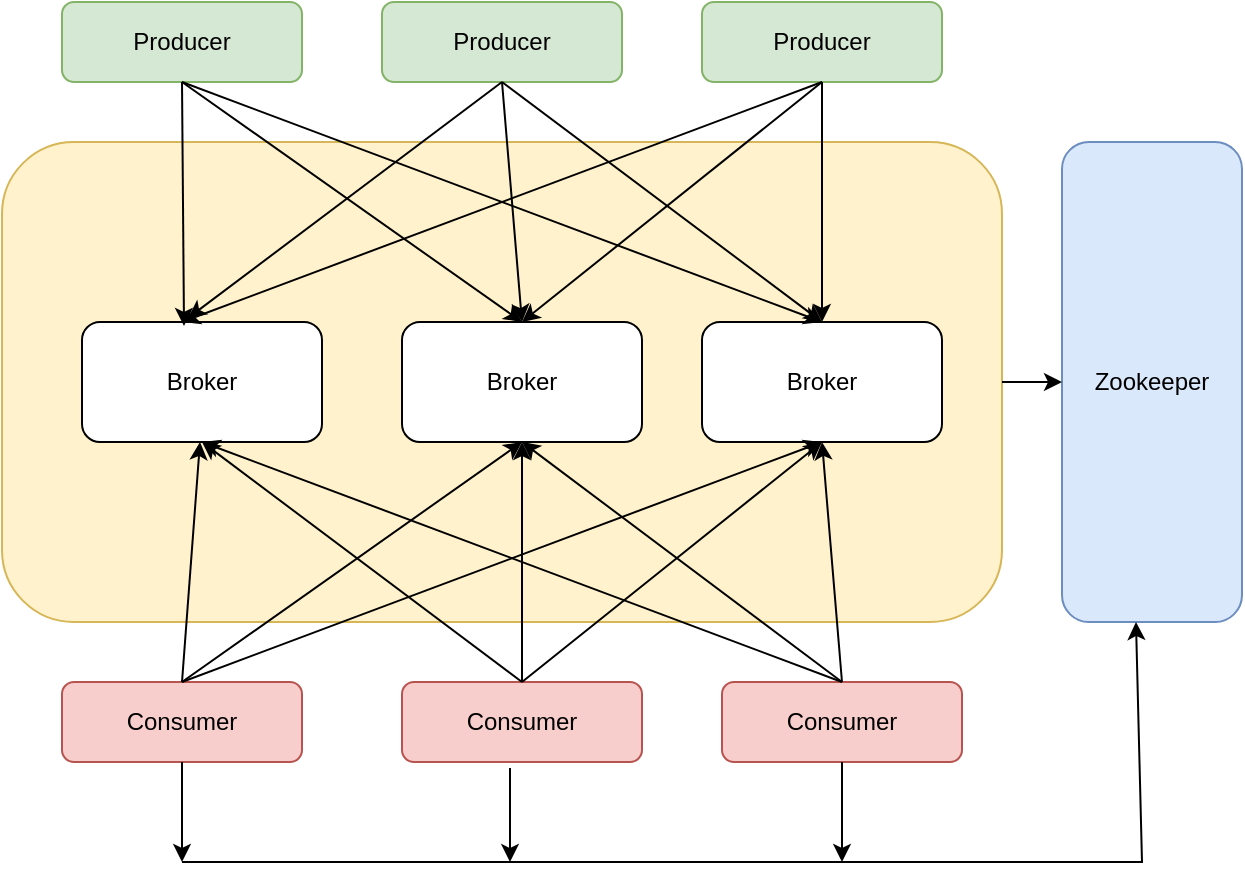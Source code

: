 <mxfile version="24.5.1" type="github">
  <diagram name="Page-1" id="822b0af5-4adb-64df-f703-e8dfc1f81529">
    <mxGraphModel dx="1434" dy="739" grid="1" gridSize="10" guides="1" tooltips="1" connect="1" arrows="1" fold="1" page="1" pageScale="1" pageWidth="1100" pageHeight="850" background="none" math="0" shadow="0">
      <root>
        <mxCell id="0" />
        <mxCell id="1" parent="0" />
        <mxCell id="7fBcpuEXWIQiRwTtEMo_-1" value="" style="rounded=1;whiteSpace=wrap;html=1;fillColor=#fff2cc;strokeColor=#d6b656;" vertex="1" parent="1">
          <mxGeometry x="280" y="240" width="500" height="240" as="geometry" />
        </mxCell>
        <mxCell id="7fBcpuEXWIQiRwTtEMo_-2" value="Broker" style="rounded=1;whiteSpace=wrap;html=1;" vertex="1" parent="1">
          <mxGeometry x="320" y="330" width="120" height="60" as="geometry" />
        </mxCell>
        <mxCell id="7fBcpuEXWIQiRwTtEMo_-3" value="Broker" style="rounded=1;whiteSpace=wrap;html=1;" vertex="1" parent="1">
          <mxGeometry x="480" y="330" width="120" height="60" as="geometry" />
        </mxCell>
        <mxCell id="7fBcpuEXWIQiRwTtEMo_-4" value="Broker" style="rounded=1;whiteSpace=wrap;html=1;" vertex="1" parent="1">
          <mxGeometry x="630" y="330" width="120" height="60" as="geometry" />
        </mxCell>
        <mxCell id="7fBcpuEXWIQiRwTtEMo_-5" value="Zookeeper" style="rounded=1;whiteSpace=wrap;html=1;fillColor=#dae8fc;strokeColor=#6c8ebf;" vertex="1" parent="1">
          <mxGeometry x="810" y="240" width="90" height="240" as="geometry" />
        </mxCell>
        <mxCell id="7fBcpuEXWIQiRwTtEMo_-6" value="Producer" style="rounded=1;whiteSpace=wrap;html=1;fillColor=#d5e8d4;strokeColor=#82b366;" vertex="1" parent="1">
          <mxGeometry x="310" y="170" width="120" height="40" as="geometry" />
        </mxCell>
        <mxCell id="7fBcpuEXWIQiRwTtEMo_-7" value="Producer" style="rounded=1;whiteSpace=wrap;html=1;fillColor=#d5e8d4;strokeColor=#82b366;" vertex="1" parent="1">
          <mxGeometry x="470" y="170" width="120" height="40" as="geometry" />
        </mxCell>
        <mxCell id="7fBcpuEXWIQiRwTtEMo_-8" value="Producer" style="rounded=1;whiteSpace=wrap;html=1;fillColor=#d5e8d4;strokeColor=#82b366;" vertex="1" parent="1">
          <mxGeometry x="630" y="170" width="120" height="40" as="geometry" />
        </mxCell>
        <mxCell id="7fBcpuEXWIQiRwTtEMo_-9" value="Consumer" style="rounded=1;whiteSpace=wrap;html=1;fillColor=#f8cecc;strokeColor=#b85450;" vertex="1" parent="1">
          <mxGeometry x="310" y="510" width="120" height="40" as="geometry" />
        </mxCell>
        <mxCell id="7fBcpuEXWIQiRwTtEMo_-10" value="Consumer" style="rounded=1;whiteSpace=wrap;html=1;fillColor=#f8cecc;strokeColor=#b85450;" vertex="1" parent="1">
          <mxGeometry x="480" y="510" width="120" height="40" as="geometry" />
        </mxCell>
        <mxCell id="7fBcpuEXWIQiRwTtEMo_-11" value="Consumer" style="rounded=1;whiteSpace=wrap;html=1;fillColor=#f8cecc;strokeColor=#b85450;" vertex="1" parent="1">
          <mxGeometry x="640" y="510" width="120" height="40" as="geometry" />
        </mxCell>
        <mxCell id="7fBcpuEXWIQiRwTtEMo_-12" value="" style="endArrow=classic;html=1;rounded=0;exitX=0.5;exitY=1;exitDx=0;exitDy=0;entryX=0.425;entryY=0.033;entryDx=0;entryDy=0;entryPerimeter=0;" edge="1" parent="1" source="7fBcpuEXWIQiRwTtEMo_-6" target="7fBcpuEXWIQiRwTtEMo_-2">
          <mxGeometry width="50" height="50" relative="1" as="geometry">
            <mxPoint x="530" y="330" as="sourcePoint" />
            <mxPoint x="580" y="280" as="targetPoint" />
          </mxGeometry>
        </mxCell>
        <mxCell id="7fBcpuEXWIQiRwTtEMo_-13" value="" style="endArrow=classic;html=1;rounded=0;exitX=0.5;exitY=1;exitDx=0;exitDy=0;entryX=0.5;entryY=0;entryDx=0;entryDy=0;" edge="1" parent="1" source="7fBcpuEXWIQiRwTtEMo_-6" target="7fBcpuEXWIQiRwTtEMo_-3">
          <mxGeometry width="50" height="50" relative="1" as="geometry">
            <mxPoint x="380" y="220" as="sourcePoint" />
            <mxPoint x="381" y="342" as="targetPoint" />
          </mxGeometry>
        </mxCell>
        <mxCell id="7fBcpuEXWIQiRwTtEMo_-14" value="" style="endArrow=classic;html=1;rounded=0;exitX=0.5;exitY=1;exitDx=0;exitDy=0;entryX=0.5;entryY=0;entryDx=0;entryDy=0;" edge="1" parent="1" source="7fBcpuEXWIQiRwTtEMo_-6" target="7fBcpuEXWIQiRwTtEMo_-4">
          <mxGeometry width="50" height="50" relative="1" as="geometry">
            <mxPoint x="380" y="220" as="sourcePoint" />
            <mxPoint x="550" y="340" as="targetPoint" />
          </mxGeometry>
        </mxCell>
        <mxCell id="7fBcpuEXWIQiRwTtEMo_-15" value="" style="endArrow=classic;html=1;rounded=0;exitX=0.5;exitY=1;exitDx=0;exitDy=0;entryX=0.5;entryY=0;entryDx=0;entryDy=0;" edge="1" parent="1" source="7fBcpuEXWIQiRwTtEMo_-7" target="7fBcpuEXWIQiRwTtEMo_-3">
          <mxGeometry width="50" height="50" relative="1" as="geometry">
            <mxPoint x="390" y="230" as="sourcePoint" />
            <mxPoint x="560" y="350" as="targetPoint" />
          </mxGeometry>
        </mxCell>
        <mxCell id="7fBcpuEXWIQiRwTtEMo_-17" value="" style="endArrow=classic;html=1;rounded=0;exitX=0.5;exitY=1;exitDx=0;exitDy=0;" edge="1" parent="1" source="7fBcpuEXWIQiRwTtEMo_-7">
          <mxGeometry width="50" height="50" relative="1" as="geometry">
            <mxPoint x="540" y="220" as="sourcePoint" />
            <mxPoint x="690" y="330" as="targetPoint" />
          </mxGeometry>
        </mxCell>
        <mxCell id="7fBcpuEXWIQiRwTtEMo_-18" value="" style="endArrow=classic;html=1;rounded=0;exitX=0.5;exitY=1;exitDx=0;exitDy=0;entryX=0.442;entryY=-0.033;entryDx=0;entryDy=0;entryPerimeter=0;" edge="1" parent="1" source="7fBcpuEXWIQiRwTtEMo_-7" target="7fBcpuEXWIQiRwTtEMo_-2">
          <mxGeometry width="50" height="50" relative="1" as="geometry">
            <mxPoint x="540" y="220" as="sourcePoint" />
            <mxPoint x="700" y="340" as="targetPoint" />
          </mxGeometry>
        </mxCell>
        <mxCell id="7fBcpuEXWIQiRwTtEMo_-19" value="" style="endArrow=classic;html=1;rounded=0;exitX=0.5;exitY=1;exitDx=0;exitDy=0;entryX=0.5;entryY=0;entryDx=0;entryDy=0;" edge="1" parent="1" source="7fBcpuEXWIQiRwTtEMo_-8" target="7fBcpuEXWIQiRwTtEMo_-4">
          <mxGeometry width="50" height="50" relative="1" as="geometry">
            <mxPoint x="540" y="220" as="sourcePoint" />
            <mxPoint x="700" y="340" as="targetPoint" />
          </mxGeometry>
        </mxCell>
        <mxCell id="7fBcpuEXWIQiRwTtEMo_-20" value="" style="endArrow=classic;html=1;rounded=0;exitX=0.5;exitY=1;exitDx=0;exitDy=0;entryX=0.5;entryY=0;entryDx=0;entryDy=0;" edge="1" parent="1" source="7fBcpuEXWIQiRwTtEMo_-8" target="7fBcpuEXWIQiRwTtEMo_-3">
          <mxGeometry width="50" height="50" relative="1" as="geometry">
            <mxPoint x="700" y="220" as="sourcePoint" />
            <mxPoint x="700" y="340" as="targetPoint" />
          </mxGeometry>
        </mxCell>
        <mxCell id="7fBcpuEXWIQiRwTtEMo_-21" value="" style="endArrow=classic;html=1;rounded=0;exitX=0.5;exitY=1;exitDx=0;exitDy=0;" edge="1" parent="1" source="7fBcpuEXWIQiRwTtEMo_-8">
          <mxGeometry width="50" height="50" relative="1" as="geometry">
            <mxPoint x="700" y="220" as="sourcePoint" />
            <mxPoint x="370" y="330" as="targetPoint" />
          </mxGeometry>
        </mxCell>
        <mxCell id="7fBcpuEXWIQiRwTtEMo_-23" value="" style="endArrow=classic;html=1;rounded=0;exitX=0.5;exitY=0;exitDx=0;exitDy=0;" edge="1" parent="1" source="7fBcpuEXWIQiRwTtEMo_-9">
          <mxGeometry width="50" height="50" relative="1" as="geometry">
            <mxPoint x="380" y="220" as="sourcePoint" />
            <mxPoint x="379" y="390" as="targetPoint" />
          </mxGeometry>
        </mxCell>
        <mxCell id="7fBcpuEXWIQiRwTtEMo_-24" value="" style="endArrow=classic;html=1;rounded=0;exitX=0.5;exitY=0;exitDx=0;exitDy=0;entryX=0.5;entryY=1;entryDx=0;entryDy=0;" edge="1" parent="1" source="7fBcpuEXWIQiRwTtEMo_-9" target="7fBcpuEXWIQiRwTtEMo_-3">
          <mxGeometry width="50" height="50" relative="1" as="geometry">
            <mxPoint x="380" y="520" as="sourcePoint" />
            <mxPoint x="389" y="400" as="targetPoint" />
          </mxGeometry>
        </mxCell>
        <mxCell id="7fBcpuEXWIQiRwTtEMo_-25" value="" style="endArrow=classic;html=1;rounded=0;exitX=0.5;exitY=0;exitDx=0;exitDy=0;entryX=0.5;entryY=1;entryDx=0;entryDy=0;" edge="1" parent="1" source="7fBcpuEXWIQiRwTtEMo_-9" target="7fBcpuEXWIQiRwTtEMo_-4">
          <mxGeometry width="50" height="50" relative="1" as="geometry">
            <mxPoint x="380" y="520" as="sourcePoint" />
            <mxPoint x="550" y="400" as="targetPoint" />
          </mxGeometry>
        </mxCell>
        <mxCell id="7fBcpuEXWIQiRwTtEMo_-27" value="" style="endArrow=classic;html=1;rounded=0;exitX=0.5;exitY=0;exitDx=0;exitDy=0;entryX=0.5;entryY=1;entryDx=0;entryDy=0;" edge="1" parent="1" source="7fBcpuEXWIQiRwTtEMo_-10" target="7fBcpuEXWIQiRwTtEMo_-3">
          <mxGeometry width="50" height="50" relative="1" as="geometry">
            <mxPoint x="380" y="520" as="sourcePoint" />
            <mxPoint x="700" y="400" as="targetPoint" />
          </mxGeometry>
        </mxCell>
        <mxCell id="7fBcpuEXWIQiRwTtEMo_-28" value="" style="endArrow=classic;html=1;rounded=0;exitX=0.5;exitY=0;exitDx=0;exitDy=0;entryX=0.5;entryY=1;entryDx=0;entryDy=0;" edge="1" parent="1" source="7fBcpuEXWIQiRwTtEMo_-10" target="7fBcpuEXWIQiRwTtEMo_-4">
          <mxGeometry width="50" height="50" relative="1" as="geometry">
            <mxPoint x="390" y="530" as="sourcePoint" />
            <mxPoint x="710" y="410" as="targetPoint" />
          </mxGeometry>
        </mxCell>
        <mxCell id="7fBcpuEXWIQiRwTtEMo_-29" value="" style="endArrow=classic;html=1;rounded=0;exitX=0.5;exitY=0;exitDx=0;exitDy=0;entryX=0.5;entryY=1;entryDx=0;entryDy=0;" edge="1" parent="1" source="7fBcpuEXWIQiRwTtEMo_-10" target="7fBcpuEXWIQiRwTtEMo_-2">
          <mxGeometry width="50" height="50" relative="1" as="geometry">
            <mxPoint x="550" y="520" as="sourcePoint" />
            <mxPoint x="700" y="400" as="targetPoint" />
          </mxGeometry>
        </mxCell>
        <mxCell id="7fBcpuEXWIQiRwTtEMo_-30" value="" style="endArrow=classic;html=1;rounded=0;exitX=0.5;exitY=0;exitDx=0;exitDy=0;entryX=0.5;entryY=1;entryDx=0;entryDy=0;" edge="1" parent="1" source="7fBcpuEXWIQiRwTtEMo_-11" target="7fBcpuEXWIQiRwTtEMo_-2">
          <mxGeometry width="50" height="50" relative="1" as="geometry">
            <mxPoint x="550" y="520" as="sourcePoint" />
            <mxPoint x="390" y="400" as="targetPoint" />
          </mxGeometry>
        </mxCell>
        <mxCell id="7fBcpuEXWIQiRwTtEMo_-31" value="" style="endArrow=classic;html=1;rounded=0;exitX=0.5;exitY=0;exitDx=0;exitDy=0;entryX=0.5;entryY=1;entryDx=0;entryDy=0;" edge="1" parent="1" source="7fBcpuEXWIQiRwTtEMo_-11" target="7fBcpuEXWIQiRwTtEMo_-4">
          <mxGeometry width="50" height="50" relative="1" as="geometry">
            <mxPoint x="710" y="520" as="sourcePoint" />
            <mxPoint x="390" y="400" as="targetPoint" />
          </mxGeometry>
        </mxCell>
        <mxCell id="7fBcpuEXWIQiRwTtEMo_-32" value="" style="endArrow=classic;html=1;rounded=0;exitX=0.5;exitY=0;exitDx=0;exitDy=0;entryX=0.5;entryY=1;entryDx=0;entryDy=0;" edge="1" parent="1" source="7fBcpuEXWIQiRwTtEMo_-11" target="7fBcpuEXWIQiRwTtEMo_-3">
          <mxGeometry width="50" height="50" relative="1" as="geometry">
            <mxPoint x="710" y="520" as="sourcePoint" />
            <mxPoint x="700" y="400" as="targetPoint" />
          </mxGeometry>
        </mxCell>
        <mxCell id="7fBcpuEXWIQiRwTtEMo_-33" value="" style="endArrow=classic;html=1;rounded=0;exitX=0.5;exitY=1;exitDx=0;exitDy=0;" edge="1" parent="1" source="7fBcpuEXWIQiRwTtEMo_-9">
          <mxGeometry width="50" height="50" relative="1" as="geometry">
            <mxPoint x="530" y="530" as="sourcePoint" />
            <mxPoint x="370" y="600" as="targetPoint" />
          </mxGeometry>
        </mxCell>
        <mxCell id="7fBcpuEXWIQiRwTtEMo_-34" value="" style="endArrow=classic;html=1;rounded=0;exitX=0.45;exitY=1.075;exitDx=0;exitDy=0;exitPerimeter=0;" edge="1" parent="1" source="7fBcpuEXWIQiRwTtEMo_-10">
          <mxGeometry width="50" height="50" relative="1" as="geometry">
            <mxPoint x="380" y="560" as="sourcePoint" />
            <mxPoint x="534" y="600" as="targetPoint" />
          </mxGeometry>
        </mxCell>
        <mxCell id="7fBcpuEXWIQiRwTtEMo_-35" value="" style="endArrow=classic;html=1;rounded=0;exitX=0.5;exitY=1;exitDx=0;exitDy=0;" edge="1" parent="1" source="7fBcpuEXWIQiRwTtEMo_-11">
          <mxGeometry width="50" height="50" relative="1" as="geometry">
            <mxPoint x="390" y="570" as="sourcePoint" />
            <mxPoint x="700" y="600" as="targetPoint" />
          </mxGeometry>
        </mxCell>
        <mxCell id="7fBcpuEXWIQiRwTtEMo_-36" value="" style="endArrow=classic;html=1;rounded=0;entryX=0.411;entryY=1;entryDx=0;entryDy=0;entryPerimeter=0;" edge="1" parent="1" target="7fBcpuEXWIQiRwTtEMo_-5">
          <mxGeometry width="50" height="50" relative="1" as="geometry">
            <mxPoint x="370" y="600" as="sourcePoint" />
            <mxPoint x="580" y="480" as="targetPoint" />
            <Array as="points">
              <mxPoint x="850" y="600" />
            </Array>
          </mxGeometry>
        </mxCell>
        <mxCell id="7fBcpuEXWIQiRwTtEMo_-37" value="" style="endArrow=classic;html=1;rounded=0;exitX=1;exitY=0.5;exitDx=0;exitDy=0;entryX=0;entryY=0.5;entryDx=0;entryDy=0;" edge="1" parent="1" source="7fBcpuEXWIQiRwTtEMo_-1" target="7fBcpuEXWIQiRwTtEMo_-5">
          <mxGeometry width="50" height="50" relative="1" as="geometry">
            <mxPoint x="530" y="330" as="sourcePoint" />
            <mxPoint x="580" y="280" as="targetPoint" />
          </mxGeometry>
        </mxCell>
      </root>
    </mxGraphModel>
  </diagram>
</mxfile>
